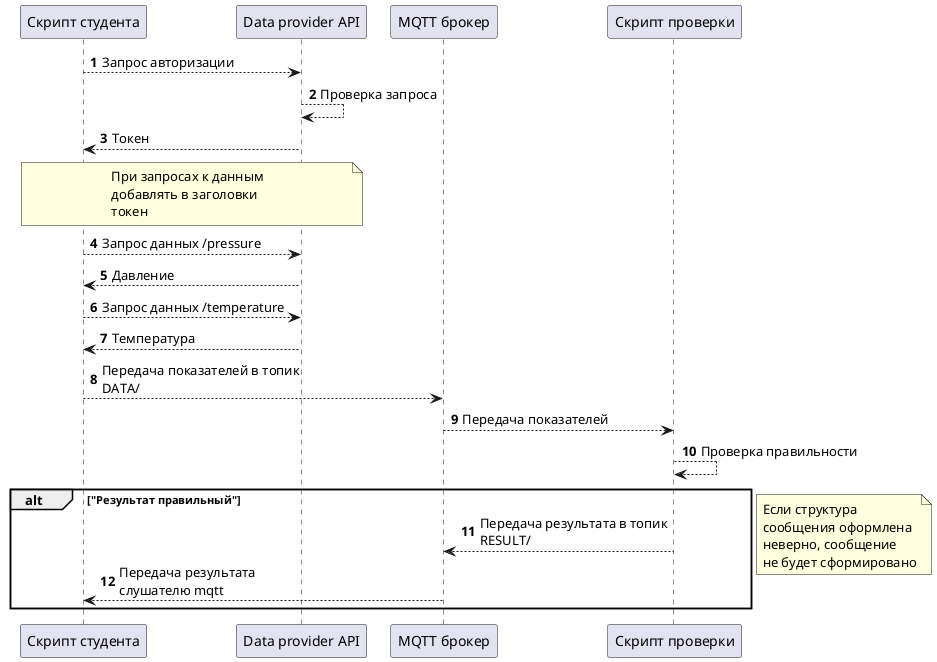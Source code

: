 @startuml IntercationScheme
'https://plantuml.com/sequence-diagram

autonumber
skinparam maxMessageSize 200

participant app as "Скрипт студента"
participant api as "Data provider API"
participant mqtt as "MQTT брокер"
participant validator as "Скрипт проверки"

app --> api: Запрос авторизации
api --> api: Проверка запроса
api --> app: Токен

note over app, api
    При запросах к данным
    добавлять в заголовки
    токен
end note

app --> api: Запрос данных /pressure
api --> app: Давление
app --> api: Запрос данных /temperature
api --> app: Температура

app --> mqtt: Передача показателей в топик DATA/
mqtt --> validator: Передача показателей
validator --> validator: Проверка правильности

alt "Результат правильный"
validator --> mqtt: Передача результата в топик RESULT/
mqtt --> app: Передача результата слушателю mqtt
end

note right
    Если структура
    сообщения оформлена 
    неверно, сообщение 
    не будет сформировано
end note

@enduml
